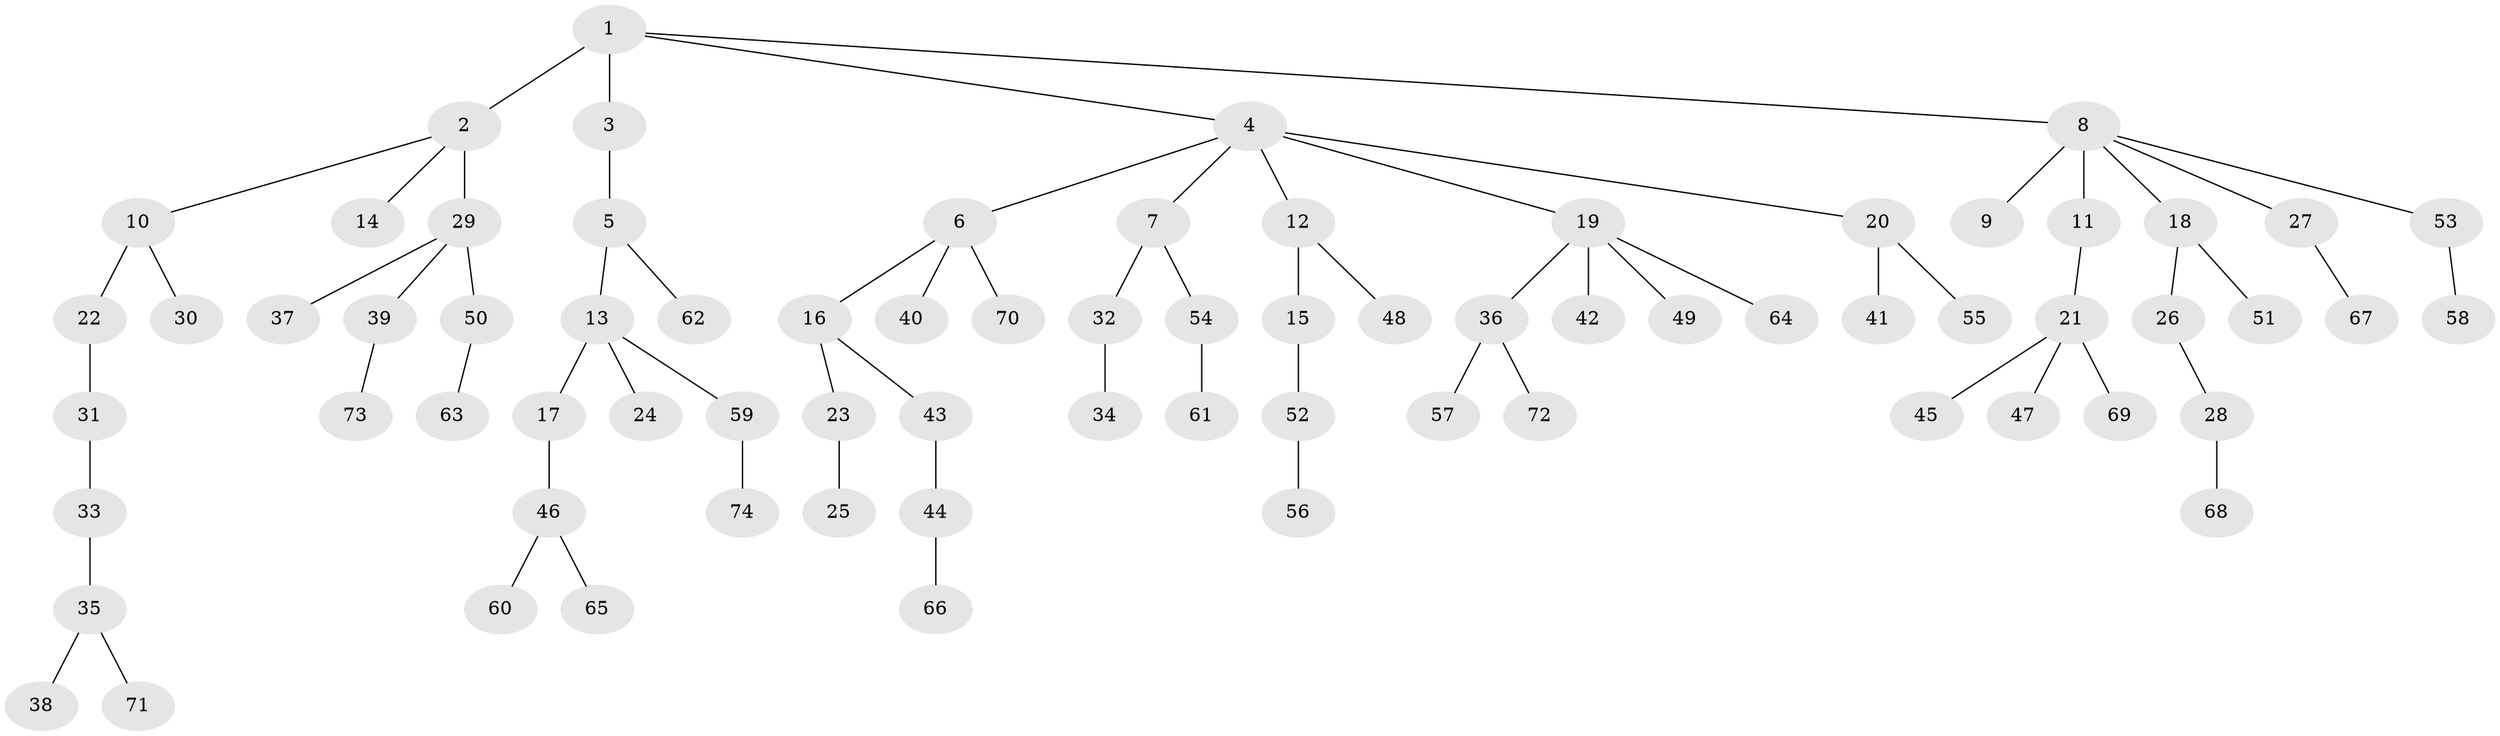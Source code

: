 // original degree distribution, {4: 0.05442176870748299, 6: 0.013605442176870748, 3: 0.10204081632653061, 7: 0.006802721088435374, 5: 0.034013605442176874, 8: 0.013605442176870748, 2: 0.2789115646258503, 1: 0.4965986394557823}
// Generated by graph-tools (version 1.1) at 2025/36/03/09/25 02:36:59]
// undirected, 74 vertices, 73 edges
graph export_dot {
graph [start="1"]
  node [color=gray90,style=filled];
  1;
  2;
  3;
  4;
  5;
  6;
  7;
  8;
  9;
  10;
  11;
  12;
  13;
  14;
  15;
  16;
  17;
  18;
  19;
  20;
  21;
  22;
  23;
  24;
  25;
  26;
  27;
  28;
  29;
  30;
  31;
  32;
  33;
  34;
  35;
  36;
  37;
  38;
  39;
  40;
  41;
  42;
  43;
  44;
  45;
  46;
  47;
  48;
  49;
  50;
  51;
  52;
  53;
  54;
  55;
  56;
  57;
  58;
  59;
  60;
  61;
  62;
  63;
  64;
  65;
  66;
  67;
  68;
  69;
  70;
  71;
  72;
  73;
  74;
  1 -- 2 [weight=2.0];
  1 -- 3 [weight=1.0];
  1 -- 4 [weight=1.0];
  1 -- 8 [weight=1.0];
  2 -- 10 [weight=1.0];
  2 -- 14 [weight=1.0];
  2 -- 29 [weight=1.0];
  3 -- 5 [weight=1.0];
  4 -- 6 [weight=1.0];
  4 -- 7 [weight=1.0];
  4 -- 12 [weight=1.0];
  4 -- 19 [weight=1.0];
  4 -- 20 [weight=1.0];
  5 -- 13 [weight=1.0];
  5 -- 62 [weight=1.0];
  6 -- 16 [weight=1.0];
  6 -- 40 [weight=1.0];
  6 -- 70 [weight=1.0];
  7 -- 32 [weight=2.0];
  7 -- 54 [weight=1.0];
  8 -- 9 [weight=1.0];
  8 -- 11 [weight=2.0];
  8 -- 18 [weight=1.0];
  8 -- 27 [weight=1.0];
  8 -- 53 [weight=1.0];
  10 -- 22 [weight=2.0];
  10 -- 30 [weight=1.0];
  11 -- 21 [weight=1.0];
  12 -- 15 [weight=2.0];
  12 -- 48 [weight=1.0];
  13 -- 17 [weight=2.0];
  13 -- 24 [weight=1.0];
  13 -- 59 [weight=1.0];
  15 -- 52 [weight=1.0];
  16 -- 23 [weight=1.0];
  16 -- 43 [weight=1.0];
  17 -- 46 [weight=1.0];
  18 -- 26 [weight=1.0];
  18 -- 51 [weight=1.0];
  19 -- 36 [weight=1.0];
  19 -- 42 [weight=1.0];
  19 -- 49 [weight=1.0];
  19 -- 64 [weight=1.0];
  20 -- 41 [weight=1.0];
  20 -- 55 [weight=1.0];
  21 -- 45 [weight=1.0];
  21 -- 47 [weight=1.0];
  21 -- 69 [weight=1.0];
  22 -- 31 [weight=1.0];
  23 -- 25 [weight=1.0];
  26 -- 28 [weight=1.0];
  27 -- 67 [weight=1.0];
  28 -- 68 [weight=1.0];
  29 -- 37 [weight=1.0];
  29 -- 39 [weight=1.0];
  29 -- 50 [weight=1.0];
  31 -- 33 [weight=1.0];
  32 -- 34 [weight=1.0];
  33 -- 35 [weight=1.0];
  35 -- 38 [weight=1.0];
  35 -- 71 [weight=1.0];
  36 -- 57 [weight=1.0];
  36 -- 72 [weight=1.0];
  39 -- 73 [weight=1.0];
  43 -- 44 [weight=1.0];
  44 -- 66 [weight=1.0];
  46 -- 60 [weight=1.0];
  46 -- 65 [weight=1.0];
  50 -- 63 [weight=1.0];
  52 -- 56 [weight=1.0];
  53 -- 58 [weight=1.0];
  54 -- 61 [weight=1.0];
  59 -- 74 [weight=1.0];
}
